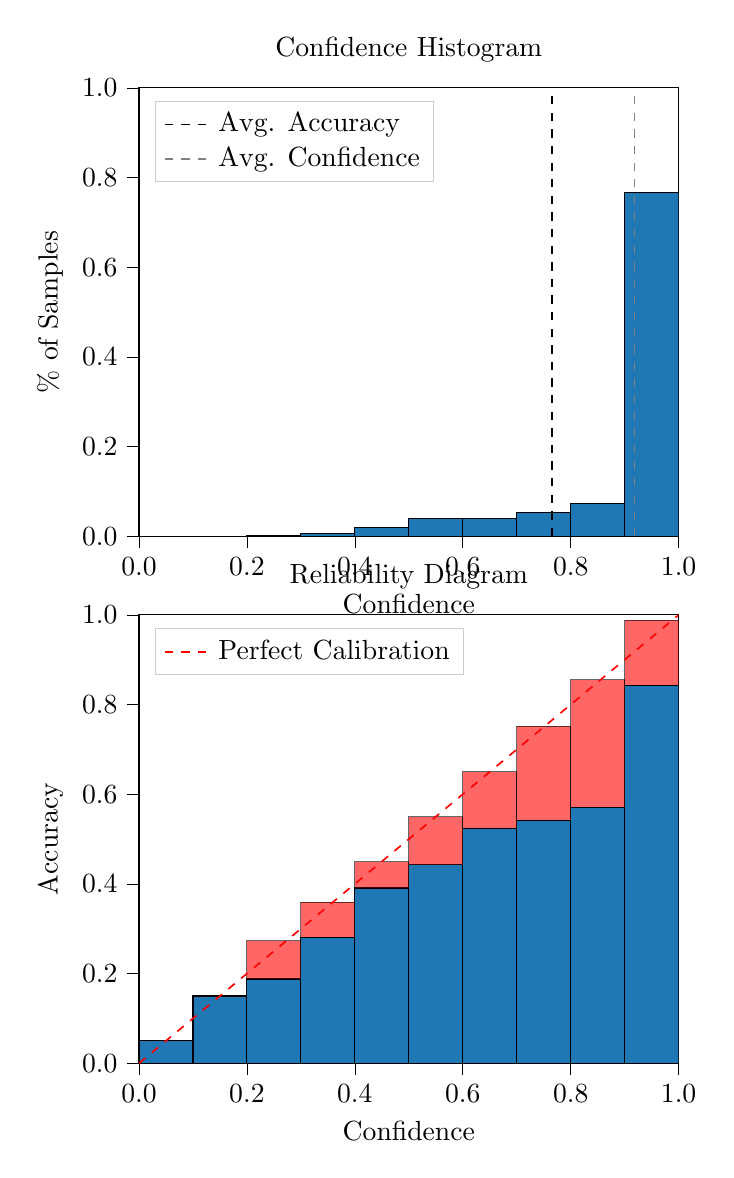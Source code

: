 % This file was created by tikzplotlib v0.9.8.
\begin{tikzpicture}

\definecolor{color0}{rgb}{0.122,0.467,0.706}

\begin{groupplot}[group style={group size=1 by 2}]
\nextgroupplot[
legend cell align={left},
legend style={
  fill opacity=0.8,
  draw opacity=1,
  text opacity=1,
  at={(0.03,0.97)},
  anchor=north west,
  draw=white!80!black
},
tick align=outside,
tick pos=left,
title={Confidence Histogram},
x grid style={white!69.02!black},
xlabel={Confidence},
xmin=0, xmax=1,
xtick style={color=black},
xtick={0,0.2,0.4,0.6,0.8,1},
xticklabels={0.0,0.2,0.4,0.6,0.8,1.0},
y grid style={white!69.02!black},
ylabel={\% of Samples},
ymin=0, ymax=1,
ytick style={color=black},
ytick={0,0.2,0.4,0.6,0.8,1},
yticklabels={0.0,0.2,0.4,0.6,0.8,1.0}
]
\draw[draw=black,fill=color0] (axis cs:-6.939e-18,0) rectangle (axis cs:0.1,0);
\draw[draw=black,fill=color0] (axis cs:0.1,0) rectangle (axis cs:0.2,0);
\draw[draw=black,fill=color0] (axis cs:0.2,0) rectangle (axis cs:0.3,0.002);
\draw[draw=black,fill=color0] (axis cs:0.3,0) rectangle (axis cs:0.4,0.007);
\draw[draw=black,fill=color0] (axis cs:0.4,0) rectangle (axis cs:0.5,0.02);
\draw[draw=black,fill=color0] (axis cs:0.5,0) rectangle (axis cs:0.6,0.039);
\draw[draw=black,fill=color0] (axis cs:0.6,0) rectangle (axis cs:0.7,0.04);
\draw[draw=black,fill=color0] (axis cs:0.7,0) rectangle (axis cs:0.8,0.053);
\draw[draw=black,fill=color0] (axis cs:0.8,0) rectangle (axis cs:0.9,0.072);
\draw[draw=black,fill=color0] (axis cs:0.9,0) rectangle (axis cs:1,0.766);
\addplot [semithick, black, dashed]
table {%
0.765 0
0.765 1
};
\addlegendentry{Avg. Accuracy}
\addplot [semithick, white!50.196!black, dashed]
table {%
0.918 0
0.918 1
};
\addlegendentry{Avg. Confidence}

\nextgroupplot[
legend cell align={left},
legend style={
  fill opacity=0.8,
  draw opacity=1,
  text opacity=1,
  at={(0.03,0.97)},
  anchor=north west,
  draw=white!80!black
},
tick align=outside,
tick pos=left,
title={Reliability Diagram},
x grid style={white!69.02!black},
xlabel={Confidence},
xmin=0, xmax=1,
xtick style={color=black},
xtick={0,0.2,0.4,0.6,0.8,1},
xticklabels={0.0,0.2,0.4,0.6,0.8,1.0},
y grid style={white!69.02!black},
ylabel={Accuracy},
ymin=0, ymax=1,
ytick style={color=black},
ytick={0,0.2,0.4,0.6,0.8,1},
yticklabels={0.0,0.2,0.4,0.6,0.8,1.0}
]
\draw[draw=black,fill=color0] (axis cs:-6.939e-18,0) rectangle (axis cs:0.1,0.05);
\draw[draw=black,fill=color0] (axis cs:0.1,0) rectangle (axis cs:0.2,0.15);
\draw[draw=black,fill=color0] (axis cs:0.2,0) rectangle (axis cs:0.3,0.188);
\draw[draw=black,fill=color0] (axis cs:0.3,0) rectangle (axis cs:0.4,0.281);
\draw[draw=black,fill=color0] (axis cs:0.4,0) rectangle (axis cs:0.5,0.391);
\draw[draw=black,fill=color0] (axis cs:0.5,0) rectangle (axis cs:0.6,0.443);
\draw[draw=black,fill=color0] (axis cs:0.6,0) rectangle (axis cs:0.7,0.524);
\draw[draw=black,fill=color0] (axis cs:0.7,0) rectangle (axis cs:0.8,0.542);
\draw[draw=black,fill=color0] (axis cs:0.8,0) rectangle (axis cs:0.9,0.571);
\draw[draw=black,fill=color0] (axis cs:0.9,0) rectangle (axis cs:1,0.843);
\draw[draw=black,fill=red,opacity=0.6] (axis cs:-6.939e-18,0.05) rectangle (axis cs:0.1,0.05);
\draw[draw=black,fill=red,opacity=0.6] (axis cs:0.1,0.15) rectangle (axis cs:0.2,0.15);
\draw[draw=black,fill=red,opacity=0.6] (axis cs:0.2,0.188) rectangle (axis cs:0.3,0.273);
\draw[draw=black,fill=red,opacity=0.6] (axis cs:0.3,0.281) rectangle (axis cs:0.4,0.359);
\draw[draw=black,fill=red,opacity=0.6] (axis cs:0.4,0.391) rectangle (axis cs:0.5,0.45);
\draw[draw=black,fill=red,opacity=0.6] (axis cs:0.5,0.443) rectangle (axis cs:0.6,0.55);
\draw[draw=black,fill=red,opacity=0.6] (axis cs:0.6,0.524) rectangle (axis cs:0.7,0.65);
\draw[draw=black,fill=red,opacity=0.6] (axis cs:0.7,0.542) rectangle (axis cs:0.8,0.752);
\draw[draw=black,fill=red,opacity=0.6] (axis cs:0.8,0.571) rectangle (axis cs:0.9,0.855);
\draw[draw=black,fill=red,opacity=0.6] (axis cs:0.9,0.843) rectangle (axis cs:1,0.988);
\addplot [semithick, red, dashed]
table {%
0 0
1 1
};
\addlegendentry{Perfect Calibration}
\end{groupplot}

\end{tikzpicture}
